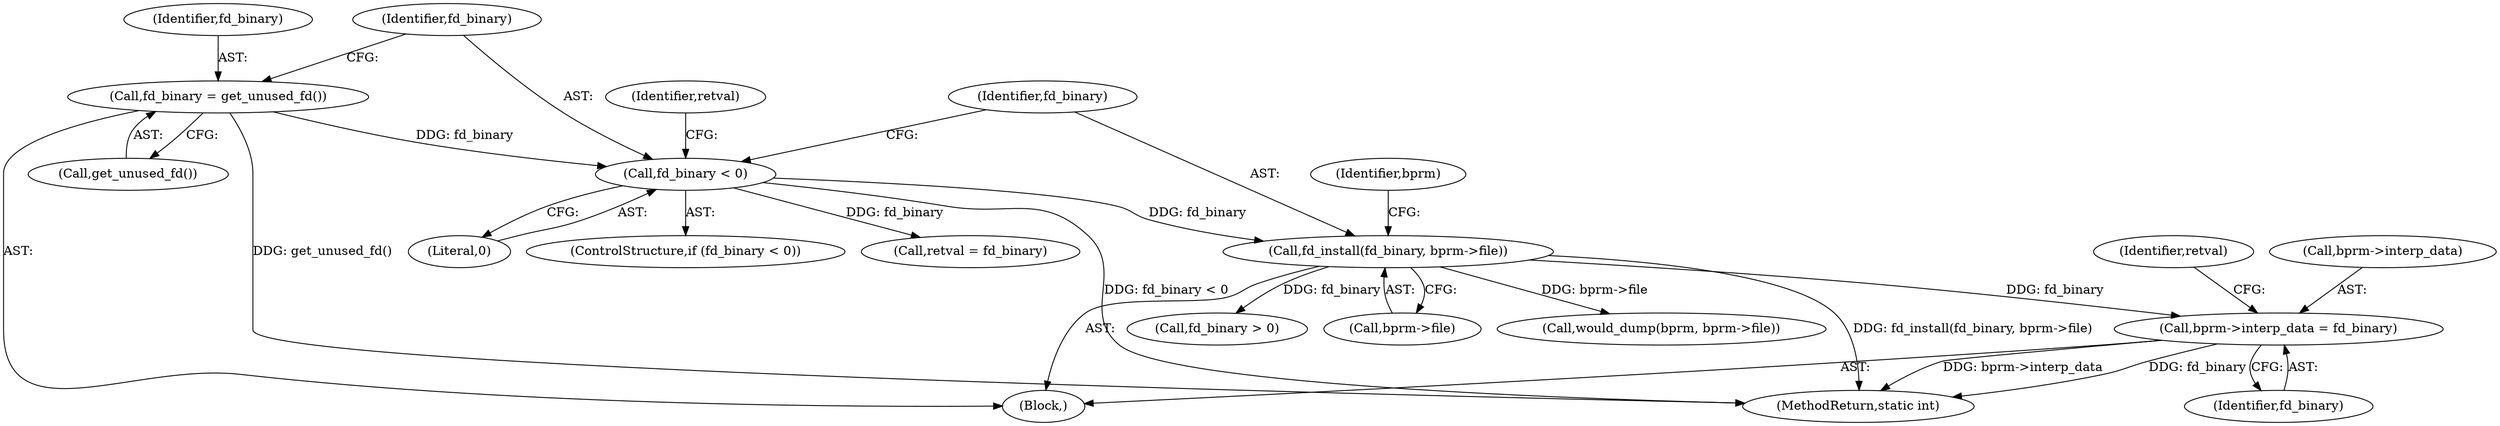 digraph "0_linux_b66c5984017533316fd1951770302649baf1aa33@pointer" {
"1000215" [label="(Call,bprm->interp_data = fd_binary)"];
"1000191" [label="(Call,fd_install(fd_binary, bprm->file))"];
"1000183" [label="(Call,fd_binary < 0)"];
"1000179" [label="(Call,fd_binary = get_unused_fd())"];
"1000192" [label="(Identifier,fd_binary)"];
"1000184" [label="(Identifier,fd_binary)"];
"1000182" [label="(ControlStructure,if (fd_binary < 0))"];
"1000191" [label="(Call,fd_install(fd_binary, bprm->file))"];
"1000219" [label="(Identifier,fd_binary)"];
"1000187" [label="(Call,retval = fd_binary)"];
"1000183" [label="(Call,fd_binary < 0)"];
"1000197" [label="(Identifier,bprm)"];
"1000178" [label="(Block,)"];
"1000236" [label="(Identifier,retval)"];
"1000215" [label="(Call,bprm->interp_data = fd_binary)"];
"1000196" [label="(Call,would_dump(bprm, bprm->file))"];
"1000180" [label="(Identifier,fd_binary)"];
"1000355" [label="(MethodReturn,static int)"];
"1000216" [label="(Call,bprm->interp_data)"];
"1000188" [label="(Identifier,retval)"];
"1000179" [label="(Call,fd_binary = get_unused_fd())"];
"1000193" [label="(Call,bprm->file)"];
"1000181" [label="(Call,get_unused_fd())"];
"1000339" [label="(Call,fd_binary > 0)"];
"1000185" [label="(Literal,0)"];
"1000215" -> "1000178"  [label="AST: "];
"1000215" -> "1000219"  [label="CFG: "];
"1000216" -> "1000215"  [label="AST: "];
"1000219" -> "1000215"  [label="AST: "];
"1000236" -> "1000215"  [label="CFG: "];
"1000215" -> "1000355"  [label="DDG: bprm->interp_data"];
"1000215" -> "1000355"  [label="DDG: fd_binary"];
"1000191" -> "1000215"  [label="DDG: fd_binary"];
"1000191" -> "1000178"  [label="AST: "];
"1000191" -> "1000193"  [label="CFG: "];
"1000192" -> "1000191"  [label="AST: "];
"1000193" -> "1000191"  [label="AST: "];
"1000197" -> "1000191"  [label="CFG: "];
"1000191" -> "1000355"  [label="DDG: fd_install(fd_binary, bprm->file)"];
"1000183" -> "1000191"  [label="DDG: fd_binary"];
"1000191" -> "1000196"  [label="DDG: bprm->file"];
"1000191" -> "1000339"  [label="DDG: fd_binary"];
"1000183" -> "1000182"  [label="AST: "];
"1000183" -> "1000185"  [label="CFG: "];
"1000184" -> "1000183"  [label="AST: "];
"1000185" -> "1000183"  [label="AST: "];
"1000188" -> "1000183"  [label="CFG: "];
"1000192" -> "1000183"  [label="CFG: "];
"1000183" -> "1000355"  [label="DDG: fd_binary < 0"];
"1000179" -> "1000183"  [label="DDG: fd_binary"];
"1000183" -> "1000187"  [label="DDG: fd_binary"];
"1000179" -> "1000178"  [label="AST: "];
"1000179" -> "1000181"  [label="CFG: "];
"1000180" -> "1000179"  [label="AST: "];
"1000181" -> "1000179"  [label="AST: "];
"1000184" -> "1000179"  [label="CFG: "];
"1000179" -> "1000355"  [label="DDG: get_unused_fd()"];
}
